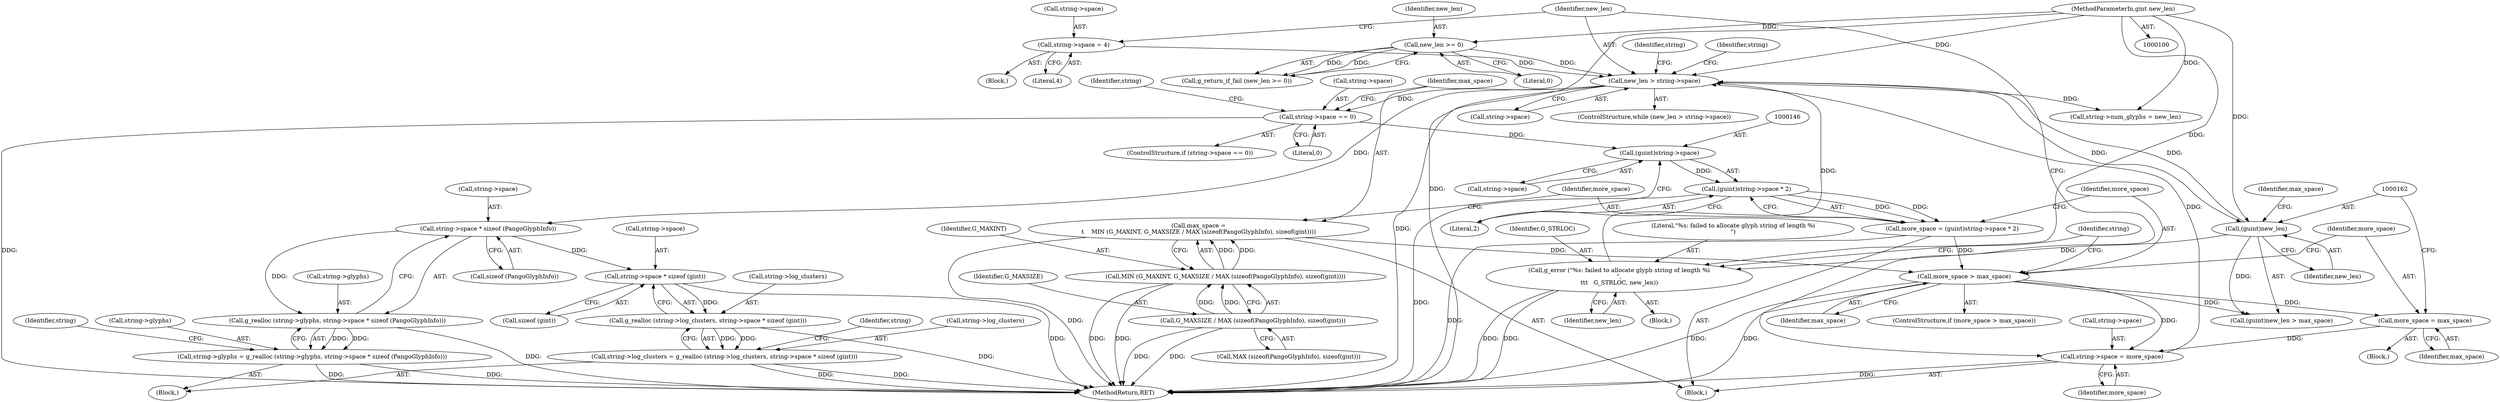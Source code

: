digraph "0_pango_4de30e5500eaeb49f4bf0b7a07f718e149a2ed5e@API" {
"1000183" [label="(Call,string->space * sizeof (PangoGlyphInfo))"];
"1000109" [label="(Call,new_len > string->space)"];
"1000166" [label="(Call,g_error (\"%s: failed to allocate glyph string of length %i\n\",\n\t\t\t   G_STRLOC, new_len))"];
"1000161" [label="(Call,(guint)new_len)"];
"1000102" [label="(MethodParameterIn,gint new_len)"];
"1000105" [label="(Call,new_len >= 0)"];
"1000122" [label="(Call,string->space = 4)"];
"1000170" [label="(Call,string->space = more_space)"];
"1000156" [label="(Call,more_space = max_space)"];
"1000152" [label="(Call,more_space > max_space)"];
"1000142" [label="(Call,more_space = (guint)string->space * 2)"];
"1000144" [label="(Call,(guint)string->space * 2)"];
"1000145" [label="(Call,(guint)string->space)"];
"1000116" [label="(Call,string->space == 0)"];
"1000130" [label="(Call,max_space =\n\t    MIN (G_MAXINT, G_MAXSIZE / MAX (sizeof(PangoGlyphInfo), sizeof(gint))))"];
"1000132" [label="(Call,MIN (G_MAXINT, G_MAXSIZE / MAX (sizeof(PangoGlyphInfo), sizeof(gint))))"];
"1000134" [label="(Call,G_MAXSIZE / MAX (sizeof(PangoGlyphInfo), sizeof(gint)))"];
"1000179" [label="(Call,g_realloc (string->glyphs, string->space * sizeof (PangoGlyphInfo)))"];
"1000175" [label="(Call,string->glyphs = g_realloc (string->glyphs, string->space * sizeof (PangoGlyphInfo)))"];
"1000197" [label="(Call,string->space * sizeof (gint))"];
"1000193" [label="(Call,g_realloc (string->log_clusters, string->space * sizeof (gint)))"];
"1000189" [label="(Call,string->log_clusters = g_realloc (string->log_clusters, string->space * sizeof (gint)))"];
"1000166" [label="(Call,g_error (\"%s: failed to allocate glyph string of length %i\n\",\n\t\t\t   G_STRLOC, new_len))"];
"1000160" [label="(Call,(guint)new_len > max_space)"];
"1000135" [label="(Identifier,G_MAXSIZE)"];
"1000157" [label="(Identifier,more_space)"];
"1000198" [label="(Call,string->space)"];
"1000104" [label="(Call,g_return_if_fail (new_len >= 0))"];
"1000150" [label="(Literal,2)"];
"1000197" [label="(Call,string->space * sizeof (gint))"];
"1000128" [label="(Block,)"];
"1000103" [label="(Block,)"];
"1000116" [label="(Call,string->space == 0)"];
"1000163" [label="(Identifier,new_len)"];
"1000111" [label="(Call,string->space)"];
"1000156" [label="(Call,more_space = max_space)"];
"1000158" [label="(Identifier,max_space)"];
"1000187" [label="(Call,sizeof (PangoGlyphInfo))"];
"1000161" [label="(Call,(guint)new_len)"];
"1000115" [label="(ControlStructure,if (string->space == 0))"];
"1000142" [label="(Call,more_space = (guint)string->space * 2)"];
"1000175" [label="(Call,string->glyphs = g_realloc (string->glyphs, string->space * sizeof (PangoGlyphInfo)))"];
"1000201" [label="(Call,sizeof (gint))"];
"1000155" [label="(Block,)"];
"1000132" [label="(Call,MIN (G_MAXINT, G_MAXSIZE / MAX (sizeof(PangoGlyphInfo), sizeof(gint))))"];
"1000122" [label="(Call,string->space = 4)"];
"1000177" [label="(Identifier,string)"];
"1000108" [label="(ControlStructure,while (new_len > string->space))"];
"1000130" [label="(Call,max_space =\n\t    MIN (G_MAXINT, G_MAXSIZE / MAX (sizeof(PangoGlyphInfo), sizeof(gint))))"];
"1000176" [label="(Call,string->glyphs)"];
"1000169" [label="(Identifier,new_len)"];
"1000179" [label="(Call,g_realloc (string->glyphs, string->space * sizeof (PangoGlyphInfo)))"];
"1000189" [label="(Call,string->log_clusters = g_realloc (string->log_clusters, string->space * sizeof (gint)))"];
"1000194" [label="(Call,string->log_clusters)"];
"1000203" [label="(Call,string->num_glyphs = new_len)"];
"1000109" [label="(Call,new_len > string->space)"];
"1000107" [label="(Literal,0)"];
"1000136" [label="(Call,MAX (sizeof(PangoGlyphInfo), sizeof(gint)))"];
"1000170" [label="(Call,string->space = more_space)"];
"1000165" [label="(Block,)"];
"1000168" [label="(Identifier,G_STRLOC)"];
"1000143" [label="(Identifier,more_space)"];
"1000154" [label="(Identifier,max_space)"];
"1000167" [label="(Literal,\"%s: failed to allocate glyph string of length %i\n\")"];
"1000205" [label="(Identifier,string)"];
"1000134" [label="(Call,G_MAXSIZE / MAX (sizeof(PangoGlyphInfo), sizeof(gint)))"];
"1000131" [label="(Identifier,max_space)"];
"1000174" [label="(Identifier,more_space)"];
"1000121" [label="(Block,)"];
"1000133" [label="(Identifier,G_MAXINT)"];
"1000110" [label="(Identifier,new_len)"];
"1000102" [label="(MethodParameterIn,gint new_len)"];
"1000164" [label="(Identifier,max_space)"];
"1000184" [label="(Call,string->space)"];
"1000190" [label="(Call,string->log_clusters)"];
"1000172" [label="(Identifier,string)"];
"1000208" [label="(MethodReturn,RET)"];
"1000191" [label="(Identifier,string)"];
"1000153" [label="(Identifier,more_space)"];
"1000151" [label="(ControlStructure,if (more_space > max_space))"];
"1000147" [label="(Call,string->space)"];
"1000126" [label="(Literal,4)"];
"1000145" [label="(Call,(guint)string->space)"];
"1000183" [label="(Call,string->space * sizeof (PangoGlyphInfo))"];
"1000180" [label="(Call,string->glyphs)"];
"1000105" [label="(Call,new_len >= 0)"];
"1000193" [label="(Call,g_realloc (string->log_clusters, string->space * sizeof (gint)))"];
"1000152" [label="(Call,more_space > max_space)"];
"1000120" [label="(Literal,0)"];
"1000106" [label="(Identifier,new_len)"];
"1000118" [label="(Identifier,string)"];
"1000144" [label="(Call,(guint)string->space * 2)"];
"1000171" [label="(Call,string->space)"];
"1000123" [label="(Call,string->space)"];
"1000124" [label="(Identifier,string)"];
"1000117" [label="(Call,string->space)"];
"1000183" -> "1000179"  [label="AST: "];
"1000183" -> "1000187"  [label="CFG: "];
"1000184" -> "1000183"  [label="AST: "];
"1000187" -> "1000183"  [label="AST: "];
"1000179" -> "1000183"  [label="CFG: "];
"1000183" -> "1000179"  [label="DDG: "];
"1000109" -> "1000183"  [label="DDG: "];
"1000183" -> "1000197"  [label="DDG: "];
"1000109" -> "1000108"  [label="AST: "];
"1000109" -> "1000111"  [label="CFG: "];
"1000110" -> "1000109"  [label="AST: "];
"1000111" -> "1000109"  [label="AST: "];
"1000118" -> "1000109"  [label="CFG: "];
"1000177" -> "1000109"  [label="CFG: "];
"1000109" -> "1000208"  [label="DDG: "];
"1000166" -> "1000109"  [label="DDG: "];
"1000161" -> "1000109"  [label="DDG: "];
"1000105" -> "1000109"  [label="DDG: "];
"1000102" -> "1000109"  [label="DDG: "];
"1000122" -> "1000109"  [label="DDG: "];
"1000170" -> "1000109"  [label="DDG: "];
"1000109" -> "1000116"  [label="DDG: "];
"1000109" -> "1000161"  [label="DDG: "];
"1000109" -> "1000203"  [label="DDG: "];
"1000166" -> "1000165"  [label="AST: "];
"1000166" -> "1000169"  [label="CFG: "];
"1000167" -> "1000166"  [label="AST: "];
"1000168" -> "1000166"  [label="AST: "];
"1000169" -> "1000166"  [label="AST: "];
"1000172" -> "1000166"  [label="CFG: "];
"1000166" -> "1000208"  [label="DDG: "];
"1000166" -> "1000208"  [label="DDG: "];
"1000161" -> "1000166"  [label="DDG: "];
"1000102" -> "1000166"  [label="DDG: "];
"1000161" -> "1000160"  [label="AST: "];
"1000161" -> "1000163"  [label="CFG: "];
"1000162" -> "1000161"  [label="AST: "];
"1000163" -> "1000161"  [label="AST: "];
"1000164" -> "1000161"  [label="CFG: "];
"1000161" -> "1000160"  [label="DDG: "];
"1000102" -> "1000161"  [label="DDG: "];
"1000102" -> "1000100"  [label="AST: "];
"1000102" -> "1000208"  [label="DDG: "];
"1000102" -> "1000105"  [label="DDG: "];
"1000102" -> "1000203"  [label="DDG: "];
"1000105" -> "1000104"  [label="AST: "];
"1000105" -> "1000107"  [label="CFG: "];
"1000106" -> "1000105"  [label="AST: "];
"1000107" -> "1000105"  [label="AST: "];
"1000104" -> "1000105"  [label="CFG: "];
"1000105" -> "1000104"  [label="DDG: "];
"1000105" -> "1000104"  [label="DDG: "];
"1000122" -> "1000121"  [label="AST: "];
"1000122" -> "1000126"  [label="CFG: "];
"1000123" -> "1000122"  [label="AST: "];
"1000126" -> "1000122"  [label="AST: "];
"1000110" -> "1000122"  [label="CFG: "];
"1000170" -> "1000128"  [label="AST: "];
"1000170" -> "1000174"  [label="CFG: "];
"1000171" -> "1000170"  [label="AST: "];
"1000174" -> "1000170"  [label="AST: "];
"1000110" -> "1000170"  [label="CFG: "];
"1000170" -> "1000208"  [label="DDG: "];
"1000156" -> "1000170"  [label="DDG: "];
"1000152" -> "1000170"  [label="DDG: "];
"1000156" -> "1000155"  [label="AST: "];
"1000156" -> "1000158"  [label="CFG: "];
"1000157" -> "1000156"  [label="AST: "];
"1000158" -> "1000156"  [label="AST: "];
"1000162" -> "1000156"  [label="CFG: "];
"1000152" -> "1000156"  [label="DDG: "];
"1000152" -> "1000151"  [label="AST: "];
"1000152" -> "1000154"  [label="CFG: "];
"1000153" -> "1000152"  [label="AST: "];
"1000154" -> "1000152"  [label="AST: "];
"1000157" -> "1000152"  [label="CFG: "];
"1000172" -> "1000152"  [label="CFG: "];
"1000152" -> "1000208"  [label="DDG: "];
"1000152" -> "1000208"  [label="DDG: "];
"1000142" -> "1000152"  [label="DDG: "];
"1000130" -> "1000152"  [label="DDG: "];
"1000152" -> "1000160"  [label="DDG: "];
"1000142" -> "1000128"  [label="AST: "];
"1000142" -> "1000144"  [label="CFG: "];
"1000143" -> "1000142"  [label="AST: "];
"1000144" -> "1000142"  [label="AST: "];
"1000153" -> "1000142"  [label="CFG: "];
"1000142" -> "1000208"  [label="DDG: "];
"1000144" -> "1000142"  [label="DDG: "];
"1000144" -> "1000142"  [label="DDG: "];
"1000144" -> "1000150"  [label="CFG: "];
"1000145" -> "1000144"  [label="AST: "];
"1000150" -> "1000144"  [label="AST: "];
"1000144" -> "1000208"  [label="DDG: "];
"1000145" -> "1000144"  [label="DDG: "];
"1000145" -> "1000147"  [label="CFG: "];
"1000146" -> "1000145"  [label="AST: "];
"1000147" -> "1000145"  [label="AST: "];
"1000150" -> "1000145"  [label="CFG: "];
"1000116" -> "1000145"  [label="DDG: "];
"1000116" -> "1000115"  [label="AST: "];
"1000116" -> "1000120"  [label="CFG: "];
"1000117" -> "1000116"  [label="AST: "];
"1000120" -> "1000116"  [label="AST: "];
"1000124" -> "1000116"  [label="CFG: "];
"1000131" -> "1000116"  [label="CFG: "];
"1000116" -> "1000208"  [label="DDG: "];
"1000130" -> "1000128"  [label="AST: "];
"1000130" -> "1000132"  [label="CFG: "];
"1000131" -> "1000130"  [label="AST: "];
"1000132" -> "1000130"  [label="AST: "];
"1000143" -> "1000130"  [label="CFG: "];
"1000130" -> "1000208"  [label="DDG: "];
"1000132" -> "1000130"  [label="DDG: "];
"1000132" -> "1000130"  [label="DDG: "];
"1000132" -> "1000134"  [label="CFG: "];
"1000133" -> "1000132"  [label="AST: "];
"1000134" -> "1000132"  [label="AST: "];
"1000132" -> "1000208"  [label="DDG: "];
"1000132" -> "1000208"  [label="DDG: "];
"1000134" -> "1000132"  [label="DDG: "];
"1000134" -> "1000132"  [label="DDG: "];
"1000134" -> "1000136"  [label="CFG: "];
"1000135" -> "1000134"  [label="AST: "];
"1000136" -> "1000134"  [label="AST: "];
"1000134" -> "1000208"  [label="DDG: "];
"1000134" -> "1000208"  [label="DDG: "];
"1000179" -> "1000175"  [label="AST: "];
"1000180" -> "1000179"  [label="AST: "];
"1000175" -> "1000179"  [label="CFG: "];
"1000179" -> "1000208"  [label="DDG: "];
"1000179" -> "1000175"  [label="DDG: "];
"1000179" -> "1000175"  [label="DDG: "];
"1000175" -> "1000103"  [label="AST: "];
"1000176" -> "1000175"  [label="AST: "];
"1000191" -> "1000175"  [label="CFG: "];
"1000175" -> "1000208"  [label="DDG: "];
"1000175" -> "1000208"  [label="DDG: "];
"1000197" -> "1000193"  [label="AST: "];
"1000197" -> "1000201"  [label="CFG: "];
"1000198" -> "1000197"  [label="AST: "];
"1000201" -> "1000197"  [label="AST: "];
"1000193" -> "1000197"  [label="CFG: "];
"1000197" -> "1000208"  [label="DDG: "];
"1000197" -> "1000193"  [label="DDG: "];
"1000193" -> "1000189"  [label="AST: "];
"1000194" -> "1000193"  [label="AST: "];
"1000189" -> "1000193"  [label="CFG: "];
"1000193" -> "1000208"  [label="DDG: "];
"1000193" -> "1000189"  [label="DDG: "];
"1000193" -> "1000189"  [label="DDG: "];
"1000189" -> "1000103"  [label="AST: "];
"1000190" -> "1000189"  [label="AST: "];
"1000205" -> "1000189"  [label="CFG: "];
"1000189" -> "1000208"  [label="DDG: "];
"1000189" -> "1000208"  [label="DDG: "];
}
